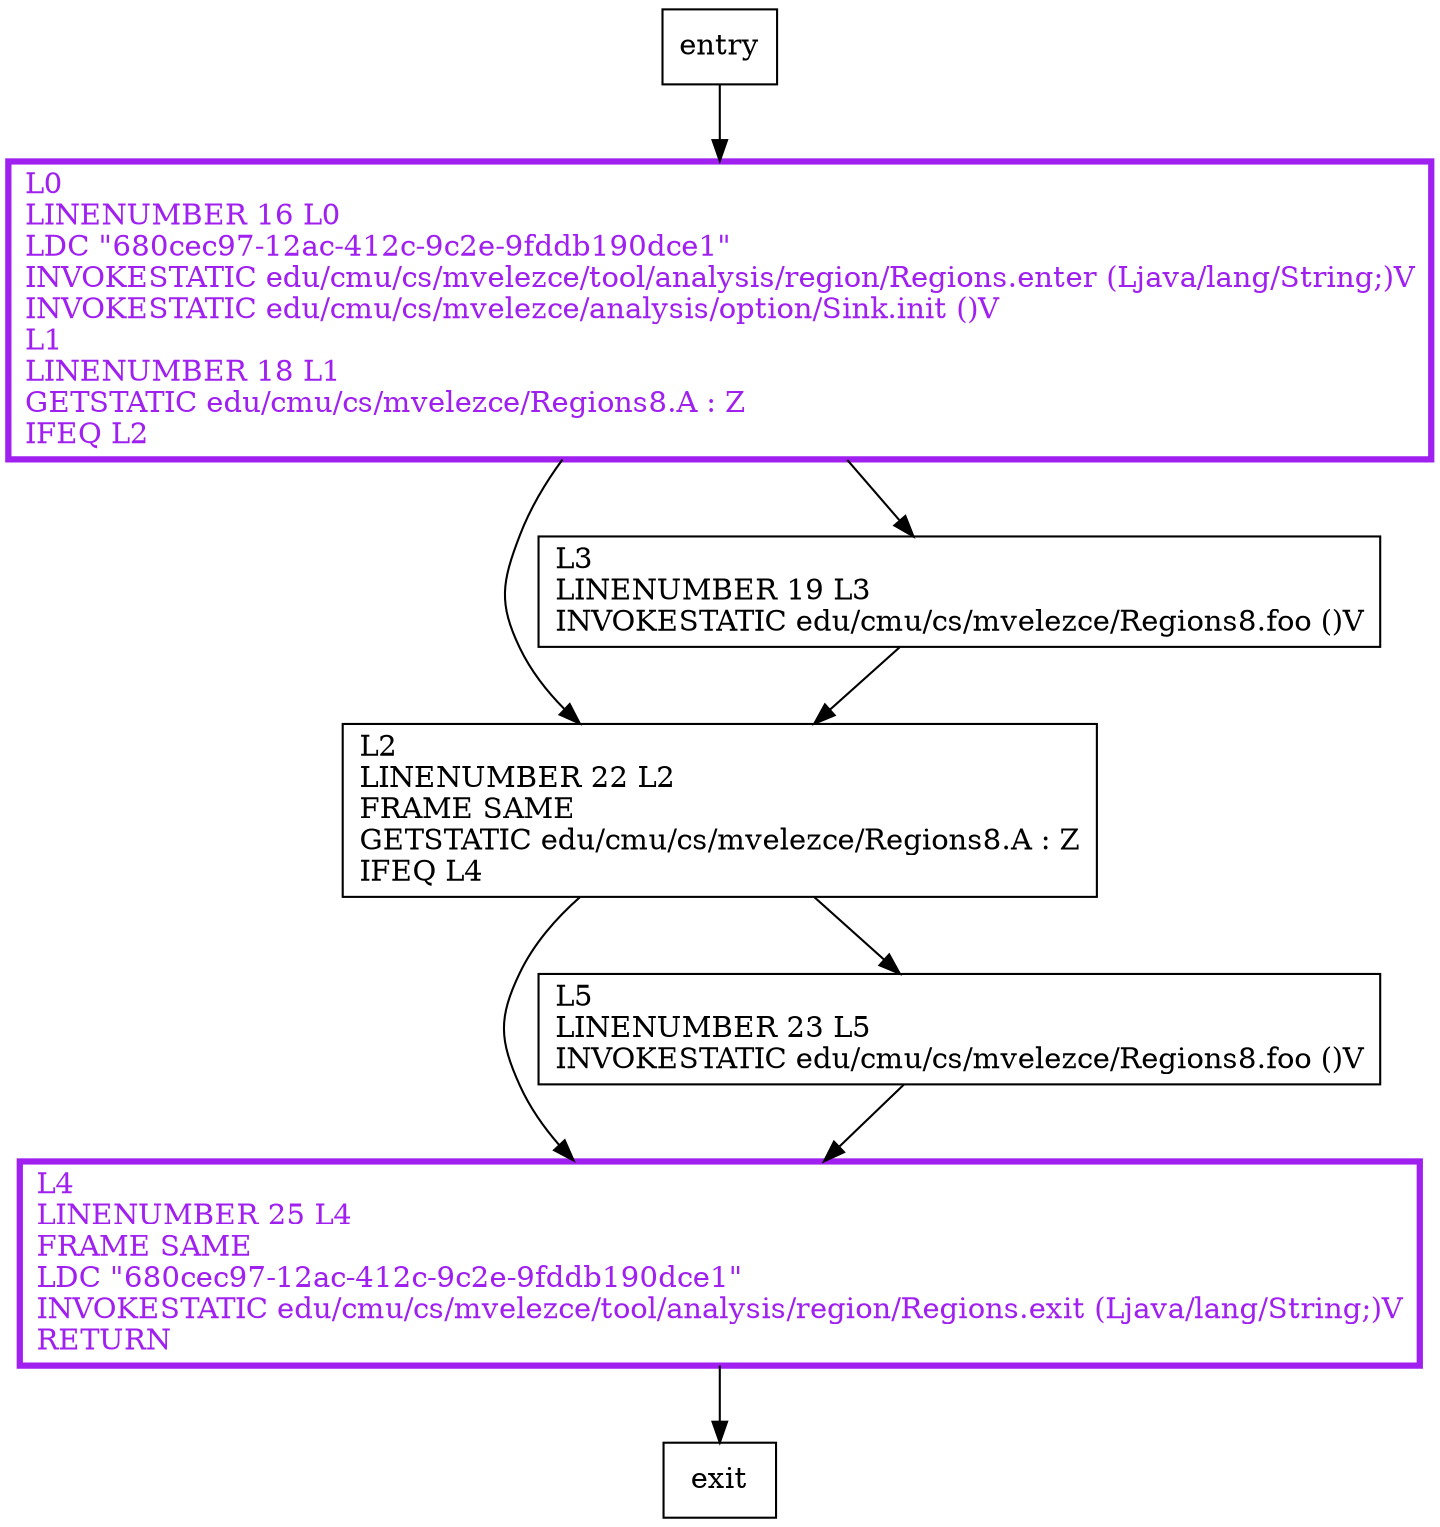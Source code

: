 digraph main {
node [shape=record];
717314472 [label="L0\lLINENUMBER 16 L0\lLDC \"680cec97-12ac-412c-9c2e-9fddb190dce1\"\lINVOKESTATIC edu/cmu/cs/mvelezce/tool/analysis/region/Regions.enter (Ljava/lang/String;)V\lINVOKESTATIC edu/cmu/cs/mvelezce/analysis/option/Sink.init ()V\lL1\lLINENUMBER 18 L1\lGETSTATIC edu/cmu/cs/mvelezce/Regions8.A : Z\lIFEQ L2\l"];
646021120 [label="L4\lLINENUMBER 25 L4\lFRAME SAME\lLDC \"680cec97-12ac-412c-9c2e-9fddb190dce1\"\lINVOKESTATIC edu/cmu/cs/mvelezce/tool/analysis/region/Regions.exit (Ljava/lang/String;)V\lRETURN\l"];
1670537808 [label="L2\lLINENUMBER 22 L2\lFRAME SAME\lGETSTATIC edu/cmu/cs/mvelezce/Regions8.A : Z\lIFEQ L4\l"];
609198377 [label="L3\lLINENUMBER 19 L3\lINVOKESTATIC edu/cmu/cs/mvelezce/Regions8.foo ()V\l"];
112038241 [label="L5\lLINENUMBER 23 L5\lINVOKESTATIC edu/cmu/cs/mvelezce/Regions8.foo ()V\l"];
entry;
exit;
717314472 -> 1670537808;
717314472 -> 609198377;
entry -> 717314472;
646021120 -> exit;
1670537808 -> 646021120;
1670537808 -> 112038241;
609198377 -> 1670537808;
112038241 -> 646021120;
717314472[fontcolor="purple", penwidth=3, color="purple"];
646021120[fontcolor="purple", penwidth=3, color="purple"];
}
